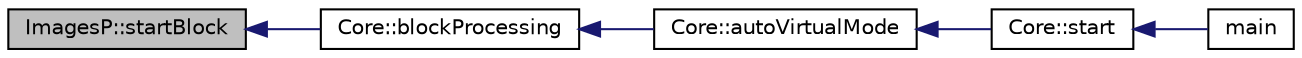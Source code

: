 digraph "ImagesP::startBlock"
{
  edge [fontname="Helvetica",fontsize="10",labelfontname="Helvetica",labelfontsize="10"];
  node [fontname="Helvetica",fontsize="10",shape=record];
  rankdir="LR";
  Node1 [label="ImagesP::startBlock",height=0.2,width=0.4,color="black", fillcolor="grey75", style="filled" fontcolor="black"];
  Node1 -> Node2 [dir="back",color="midnightblue",fontsize="10",style="solid",fontname="Helvetica"];
  Node2 [label="Core::blockProcessing",height=0.2,width=0.4,color="black", fillcolor="white", style="filled",URL="$class_core.html#a8648fac82f0324cead88c8fa2731b286"];
  Node2 -> Node3 [dir="back",color="midnightblue",fontsize="10",style="solid",fontname="Helvetica"];
  Node3 [label="Core::autoVirtualMode",height=0.2,width=0.4,color="black", fillcolor="white", style="filled",URL="$class_core.html#a7fab8414125602f9f595143bb21d24c1"];
  Node3 -> Node4 [dir="back",color="midnightblue",fontsize="10",style="solid",fontname="Helvetica"];
  Node4 [label="Core::start",height=0.2,width=0.4,color="black", fillcolor="white", style="filled",URL="$class_core.html#a722434c9873d07d6b26a74e40e08eb9c"];
  Node4 -> Node5 [dir="back",color="midnightblue",fontsize="10",style="solid",fontname="Helvetica"];
  Node5 [label="main",height=0.2,width=0.4,color="black", fillcolor="white", style="filled",URL="$main_8cpp.html#ae66f6b31b5ad750f1fe042a706a4e3d4"];
}
